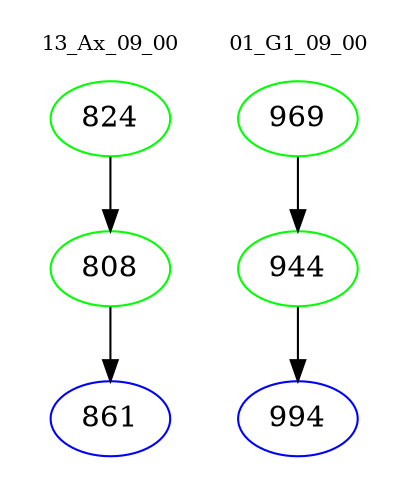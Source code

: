 digraph{
subgraph cluster_0 {
color = white
label = "13_Ax_09_00";
fontsize=10;
T0_824 [label="824", color="green"]
T0_824 -> T0_808 [color="black"]
T0_808 [label="808", color="green"]
T0_808 -> T0_861 [color="black"]
T0_861 [label="861", color="blue"]
}
subgraph cluster_1 {
color = white
label = "01_G1_09_00";
fontsize=10;
T1_969 [label="969", color="green"]
T1_969 -> T1_944 [color="black"]
T1_944 [label="944", color="green"]
T1_944 -> T1_994 [color="black"]
T1_994 [label="994", color="blue"]
}
}
